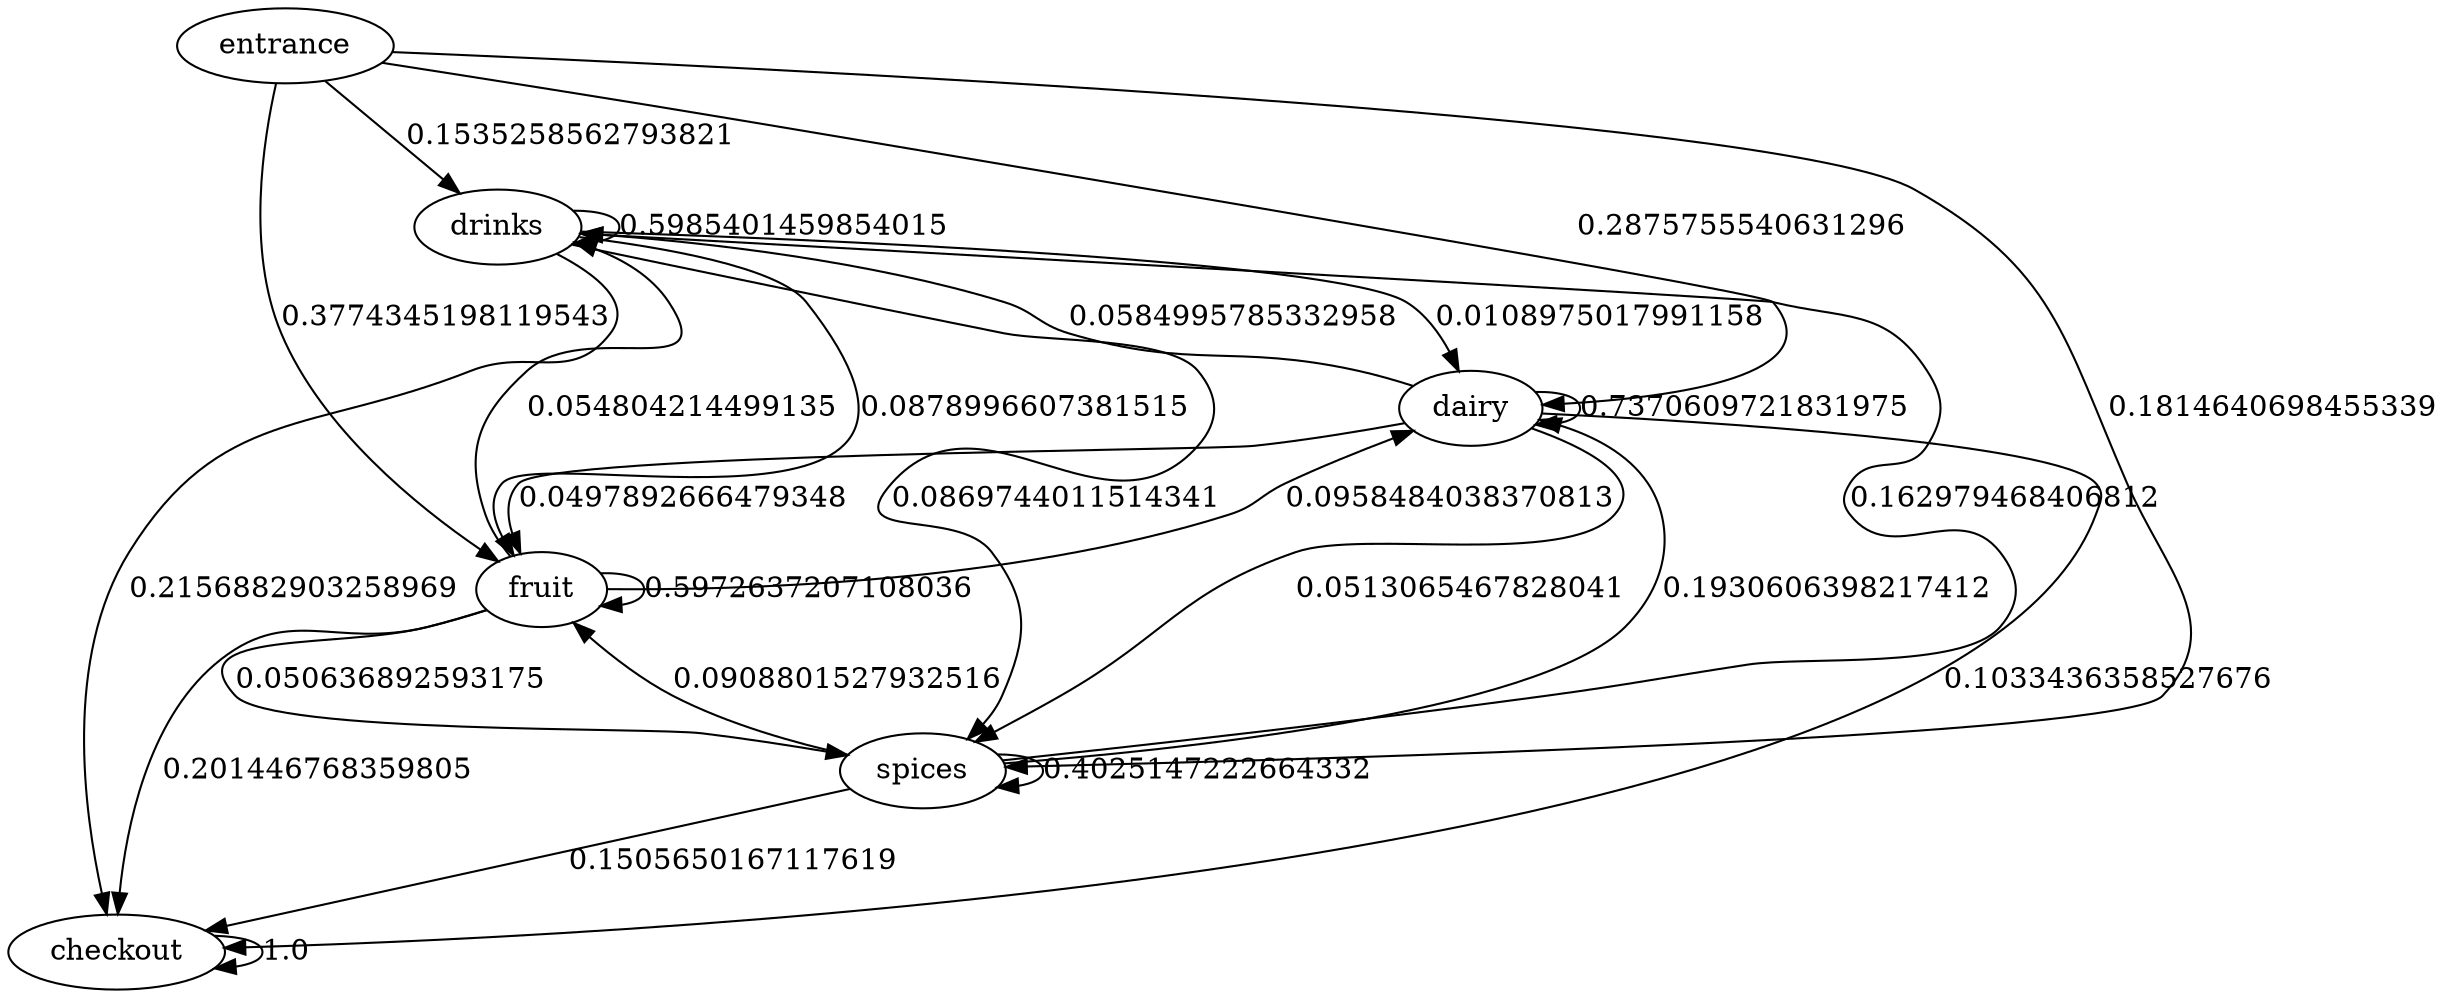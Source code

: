 digraph  {
entrance;
drinks;
dairy;
fruit;
spices;
checkout;
entrance -> dairy  [key=0, label="0.2875755540631296", weight="0.2875755540631296"];
entrance -> drinks  [key=0, label="0.1535258562793821", weight="0.1535258562793821"];
entrance -> fruit  [key=0, label="0.3774345198119543", weight="0.3774345198119543"];
entrance -> spices  [key=0, label="0.1814640698455339", weight="0.1814640698455339"];
drinks -> checkout  [key=0, label="0.2156882903258969", weight="0.2156882903258969"];
drinks -> dairy  [key=0, label="0.0108975017991158", weight="0.0108975017991158"];
drinks -> drinks  [key=0, label="0.5985401459854015", weight="0.5985401459854015"];
drinks -> fruit  [key=0, label="0.0878996607381515", weight="0.0878996607381515"];
drinks -> spices  [key=0, label="0.0869744011514341", weight="0.0869744011514341"];
dairy -> checkout  [key=0, label="0.1033436358527676", weight="0.1033436358527676"];
dairy -> dairy  [key=0, label="0.7370609721831975", weight="0.7370609721831975"];
dairy -> drinks  [key=0, label="0.0584995785332958", weight="0.0584995785332958"];
dairy -> fruit  [key=0, label="0.0497892666479348", weight="0.0497892666479348"];
dairy -> spices  [key=0, label="0.0513065467828041", weight="0.0513065467828041"];
fruit -> checkout  [key=0, label="0.201446768359805", weight="0.201446768359805"];
fruit -> dairy  [key=0, label="0.0958484038370813", weight="0.0958484038370813"];
fruit -> drinks  [key=0, label="0.054804214499135", weight="0.054804214499135"];
fruit -> fruit  [key=0, label="0.5972637207108036", weight="0.5972637207108036"];
fruit -> spices  [key=0, label="0.050636892593175", weight="0.050636892593175"];
spices -> checkout  [key=0, label="0.1505650167117619", weight="0.1505650167117619"];
spices -> dairy  [key=0, label="0.1930606398217412", weight="0.1930606398217412"];
spices -> drinks  [key=0, label="0.162979468406812", weight="0.162979468406812"];
spices -> fruit  [key=0, label="0.0908801527932516", weight="0.0908801527932516"];
spices -> spices  [key=0, label="0.4025147222664332", weight="0.4025147222664332"];
checkout -> checkout  [key=0, label="1.0", weight="1.0"];
}
